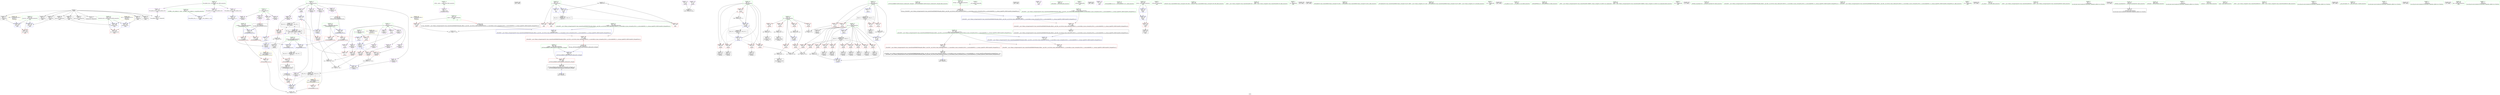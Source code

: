digraph "SVFG" {
	label="SVFG";

	Node0x55ef415bfb30 [shape=record,color=grey,label="{NodeID: 0\nNullPtr}"];
	Node0x55ef415bfb30 -> Node0x55ef415dfce0[style=solid];
	Node0x55ef415bfb30 -> Node0x55ef415dfde0[style=solid];
	Node0x55ef415bfb30 -> Node0x55ef415dfeb0[style=solid];
	Node0x55ef415bfb30 -> Node0x55ef415dff80[style=solid];
	Node0x55ef415bfb30 -> Node0x55ef415e0050[style=solid];
	Node0x55ef415bfb30 -> Node0x55ef415e0120[style=solid];
	Node0x55ef415bfb30 -> Node0x55ef415e01f0[style=solid];
	Node0x55ef415bfb30 -> Node0x55ef415e02c0[style=solid];
	Node0x55ef415bfb30 -> Node0x55ef415e0390[style=solid];
	Node0x55ef415bfb30 -> Node0x55ef415e6a10[style=solid];
	Node0x55ef415e70c0 [shape=record,color=blue,label="{NodeID: 180\n114\<--113\n\<--\n_Z4evalv\n}"];
	Node0x55ef415e70c0 -> Node0x55ef415fa0f0[style=dashed];
	Node0x55ef415deb60 [shape=record,color=purple,label="{NodeID: 97\n150\<--8\narrayidx30\<--d\n_Z4evalv\n}"];
	Node0x55ef415deb60 -> Node0x55ef415e5560[style=solid];
	Node0x55ef415dc350 [shape=record,color=green,label="{NodeID: 14\n4\<--6\n_ZStL8__ioinit\<--_ZStL8__ioinit_field_insensitive\nGlob }"];
	Node0x55ef415dc350 -> Node0x55ef415e1670[style=solid];
	Node0x55ef416104b0 [shape=record,color=black,label="{NodeID: 360\n282 = PHI()\n}"];
	Node0x55ef415e37a0 [shape=record,color=grey,label="{NodeID: 277\n292 = Binary(291, 72, )\n}"];
	Node0x55ef415e37a0 -> Node0x55ef415e1cf0[style=solid];
	Node0x55ef415e1cf0 [shape=record,color=blue,label="{NodeID: 194\n256\<--292\ni\<--inc\nmain\n}"];
	Node0x55ef415e1cf0 -> Node0x55ef415f8c90[style=dashed];
	Node0x55ef415de6a0 [shape=record,color=purple,label="{NodeID: 111\n194\<--22\n\<--.str.1\n_Z4evalv\n}"];
	Node0x55ef415de6a0 -> Node0x55ef415ec8f0[style=solid];
	Node0x55ef415dd090 [shape=record,color=green,label="{NodeID: 28\n66\<--67\nj\<--j_field_insensitive\n_Z4evalv\n}"];
	Node0x55ef415dd090 -> Node0x55ef415e4e10[style=solid];
	Node0x55ef415dd090 -> Node0x55ef415e4ee0[style=solid];
	Node0x55ef415dd090 -> Node0x55ef415e4fb0[style=solid];
	Node0x55ef415dd090 -> Node0x55ef415e5080[style=solid];
	Node0x55ef415dd090 -> Node0x55ef415e5150[style=solid];
	Node0x55ef415dd090 -> Node0x55ef415e7330[style=solid];
	Node0x55ef415dd090 -> Node0x55ef415e74d0[style=solid];
	Node0x55ef415fa0f0 [shape=record,color=black,label="{NodeID: 291\nMR_16V_3 = PHI(MR_16V_7, MR_16V_2, )\npts\{170000 \}\n|{|<s2>18}}"];
	Node0x55ef415fa0f0 -> Node0x55ef415e57d0[style=dashed];
	Node0x55ef415fa0f0 -> Node0x55ef415e7260[style=dashed];
	Node0x55ef415fa0f0:s2 -> Node0x55ef415f9190[style=dashed,color=blue];
	Node0x55ef415e4380 [shape=record,color=red,label="{NodeID: 125\n78\<--62\n\<--i\n_Z4evalv\n}"];
	Node0x55ef415e4380 -> Node0x55ef415e0560[style=solid];
	Node0x55ef415ddd10 [shape=record,color=green,label="{NodeID: 42\n252\<--253\nehselector.slot\<--ehselector.slot_field_insensitive\nmain\n}"];
	Node0x55ef415ddd10 -> Node0x55ef415e60c0[style=solid];
	Node0x55ef415ddd10 -> Node0x55ef415e1e90[style=solid];
	Node0x55ef415ddd10 -> Node0x55ef415e2030[style=solid];
	Node0x55ef415e4ee0 [shape=record,color=red,label="{NodeID: 139\n133\<--66\n\<--j\n_Z4evalv\n}"];
	Node0x55ef415e4ee0 -> Node0x55ef415e0970[style=solid];
	Node0x55ef415dfa10 [shape=record,color=green,label="{NodeID: 56\n347\<--348\n_ZSt7forwardIRiEOT_RNSt16remove_referenceIS1_E4typeE\<--_ZSt7forwardIRiEOT_RNSt16remove_referenceIS1_E4typeE_field_insensitive\n}"];
	Node0x55ef415e5a40 [shape=record,color=red,label="{NodeID: 153\n228\<--213\n\<--__a.addr\n_ZSt3minIiERKT_S2_S2_\n}"];
	Node0x55ef415e5a40 -> Node0x55ef415e79b0[style=solid];
	Node0x55ef415e0630 [shape=record,color=black,label="{NodeID: 70\n83\<--82\nidxprom2\<--\n_Z4evalv\n}"];
	Node0x55ef415e65a0 [shape=record,color=red,label="{NodeID: 167\n344\<--337\n\<--__ret_is\n_ZStrsINSt7__cxx1119basic_istringstreamIcSt11char_traitsIcESaIcEEERiENSt9enable_ifIXsr6__and_ISt6__not_ISt19is_lvalue_referenceIT_EESt33__is_convertible_to_basic_istreamISA_ESt16__is_extractableINSE_14__istream_typeEOT0_vEEE5valueESG_E4typeEOSA_SI_\n}"];
	Node0x55ef415e1190 [shape=record,color=black,label="{NodeID: 84\n192\<--191\n\<--cmp51\n_Z4evalv\n}"];
	Node0x55ef415d6840 [shape=record,color=green,label="{NodeID: 1\n7\<--1\n__dso_handle\<--dummyObj\nGlob }"];
	Node0x55ef415e7190 [shape=record,color=blue,label="{NodeID: 181\n64\<--110\ni12\<--\n_Z4evalv\n}"];
	Node0x55ef415e7190 -> Node0x55ef415f96f0[style=dashed];
	Node0x55ef415dec30 [shape=record,color=purple,label="{NodeID: 98\n154\<--8\narrayidx32\<--d\n_Z4evalv\n}"];
	Node0x55ef415dec30 -> Node0x55ef415e5630[style=solid];
	Node0x55ef415dc450 [shape=record,color=green,label="{NodeID: 15\n8\<--11\nd\<--d_field_insensitive\nGlob }"];
	Node0x55ef415dc450 -> Node0x55ef415e1740[style=solid];
	Node0x55ef415dc450 -> Node0x55ef415e1810[style=solid];
	Node0x55ef415dc450 -> Node0x55ef415e18e0[style=solid];
	Node0x55ef415dc450 -> Node0x55ef415e19b0[style=solid];
	Node0x55ef415dc450 -> Node0x55ef415e1a80[style=solid];
	Node0x55ef415dc450 -> Node0x55ef415dea90[style=solid];
	Node0x55ef415dc450 -> Node0x55ef415deb60[style=solid];
	Node0x55ef415dc450 -> Node0x55ef415dec30[style=solid];
	Node0x55ef416105b0 [shape=record,color=black,label="{NodeID: 361\n284 = PHI()\n}"];
	Node0x55ef415e3920 [shape=record,color=grey,label="{NodeID: 278\n76 = cmp(74, 75, )\n}"];
	Node0x55ef415e1dc0 [shape=record,color=blue,label="{NodeID: 195\n250\<--296\nexn.slot\<--\nmain\n}"];
	Node0x55ef415e1dc0 -> Node0x55ef415e5ff0[style=dashed];
	Node0x55ef415de770 [shape=record,color=purple,label="{NodeID: 112\n281\<--24\n\<--.str.2\nmain\n}"];
	Node0x55ef415dd160 [shape=record,color=green,label="{NodeID: 29\n69\<--70\n_ZNSirsERi\<--_ZNSirsERi_field_insensitive\n}"];
	Node0x55ef415e4450 [shape=record,color=red,label="{NodeID: 126\n82\<--62\n\<--i\n_Z4evalv\n}"];
	Node0x55ef415e4450 -> Node0x55ef415e0630[style=solid];
	Node0x55ef415ddde0 [shape=record,color=green,label="{NodeID: 43\n254\<--255\nref.tmp\<--ref.tmp_field_insensitive\nmain\n|{<s0>13}}"];
	Node0x55ef415ddde0:s0 -> Node0x55ef41610e40[style=solid,color=red];
	Node0x55ef415e4fb0 [shape=record,color=red,label="{NodeID: 140\n137\<--66\n\<--j\n_Z4evalv\n}"];
	Node0x55ef415e4fb0 -> Node0x55ef415e0a40[style=solid];
	Node0x55ef415dfb10 [shape=record,color=green,label="{NodeID: 57\n365\<--366\n__t.addr\<--__t.addr_field_insensitive\n_ZSt7forwardIRiEOT_RNSt16remove_referenceIS1_E4typeE\n}"];
	Node0x55ef415dfb10 -> Node0x55ef415e6740[style=solid];
	Node0x55ef415dfb10 -> Node0x55ef415e2440[style=solid];
	Node0x55ef415e5b10 [shape=record,color=red,label="{NodeID: 154\n219\<--215\n\<--__b.addr\n_ZSt3minIiERKT_S2_S2_\n}"];
	Node0x55ef415e5b10 -> Node0x55ef415e5cb0[style=solid];
	Node0x55ef415e0700 [shape=record,color=black,label="{NodeID: 71\n100\<--99\nidxprom6\<--add\n_Z4evalv\n}"];
	Node0x55ef415e6670 [shape=record,color=red,label="{NodeID: 168\n350\<--337\n\<--__ret_is\n_ZStrsINSt7__cxx1119basic_istringstreamIcSt11char_traitsIcESaIcEEERiENSt9enable_ifIXsr6__and_ISt6__not_ISt19is_lvalue_referenceIT_EESt33__is_convertible_to_basic_istreamISA_ESt16__is_extractableINSE_14__istream_typeEOT0_vEEE5valueESG_E4typeEOSA_SI_\n}"];
	Node0x55ef415e6670 -> Node0x55ef415e14d0[style=solid];
	Node0x55ef415e1260 [shape=record,color=black,label="{NodeID: 85\n208\<--231\n_ZSt3minIiERKT_S2_S2__ret\<--\n_ZSt3minIiERKT_S2_S2_\n|{<s0>7}}"];
	Node0x55ef415e1260:s0 -> Node0x55ef4160ff50[style=solid,color=blue];
	Node0x55ef415cef30 [shape=record,color=green,label="{NodeID: 2\n18\<--1\n_ZSt3cin\<--dummyObj\nGlob }"];
	Node0x55ef415e7260 [shape=record,color=blue,label="{NodeID: 182\n124\<--126\narrayidx17\<--\n_Z4evalv\n}"];
	Node0x55ef415e7260 -> Node0x55ef415e52f0[style=dashed];
	Node0x55ef415e7260 -> Node0x55ef415e7400[style=dashed];
	Node0x55ef415e7260 -> Node0x55ef415fb550[style=dashed];
	Node0x55ef415ded00 [shape=record,color=purple,label="{NodeID: 99\n84\<--12\narrayidx3\<--l\n_Z4evalv\n}"];
	Node0x55ef415dc550 [shape=record,color=green,label="{NodeID: 16\n12\<--14\nl\<--l_field_insensitive\nGlob }"];
	Node0x55ef415dc550 -> Node0x55ef415ded00[style=solid];
	Node0x55ef415dc550 -> Node0x55ef415dedd0[style=solid];
	Node0x55ef415dc550 -> Node0x55ef415deea0[style=solid];
	Node0x55ef415dc550 -> Node0x55ef415def70[style=solid];
	Node0x55ef416106b0 [shape=record,color=black,label="{NodeID: 362\n288 = PHI()\n}"];
	Node0x55ef415e3aa0 [shape=record,color=grey,label="{NodeID: 279\n146 = cmp(141, 145, )\n}"];
	Node0x55ef415e1e90 [shape=record,color=blue,label="{NodeID: 196\n252\<--298\nehselector.slot\<--\nmain\n}"];
	Node0x55ef415e1e90 -> Node0x55ef415e60c0[style=dashed];
	Node0x55ef415de840 [shape=record,color=purple,label="{NodeID: 113\n287\<--26\n\<--.str.3\nmain\n}"];
	Node0x55ef415dd260 [shape=record,color=green,label="{NodeID: 30\n174\<--175\n_ZSt3minIiERKT_S2_S2_\<--_ZSt3minIiERKT_S2_S2__field_insensitive\n}"];
	Node0x55ef415e4520 [shape=record,color=red,label="{NodeID: 127\n87\<--62\n\<--i\n_Z4evalv\n}"];
	Node0x55ef415e4520 -> Node0x55ef415ece90[style=solid];
	Node0x55ef415ddeb0 [shape=record,color=green,label="{NodeID: 44\n256\<--257\ni\<--i_field_insensitive\nmain\n}"];
	Node0x55ef415ddeb0 -> Node0x55ef415e6190[style=solid];
	Node0x55ef415ddeb0 -> Node0x55ef415e6260[style=solid];
	Node0x55ef415ddeb0 -> Node0x55ef415e6330[style=solid];
	Node0x55ef415ddeb0 -> Node0x55ef415e1c20[style=solid];
	Node0x55ef415ddeb0 -> Node0x55ef415e1cf0[style=solid];
	Node0x55ef415e5080 [shape=record,color=red,label="{NodeID: 141\n152\<--66\n\<--j\n_Z4evalv\n}"];
	Node0x55ef415e5080 -> Node0x55ef415e0cb0[style=solid];
	Node0x55ef415dfbe0 [shape=record,color=green,label="{NodeID: 58\n30\<--370\n_GLOBAL__sub_I_pieguy_0_1.cpp\<--_GLOBAL__sub_I_pieguy_0_1.cpp_field_insensitive\n}"];
	Node0x55ef415dfbe0 -> Node0x55ef415e6910[style=solid];
	Node0x55ef415e5be0 [shape=record,color=red,label="{NodeID: 155\n225\<--215\n\<--__b.addr\n_ZSt3minIiERKT_S2_S2_\n}"];
	Node0x55ef415e5be0 -> Node0x55ef415e78e0[style=solid];
	Node0x55ef415e07d0 [shape=record,color=black,label="{NodeID: 72\n105\<--104\nidxprom9\<--add8\n_Z4evalv\n}"];
	Node0x55ef415e6740 [shape=record,color=red,label="{NodeID: 169\n368\<--365\n\<--__t.addr\n_ZSt7forwardIRiEOT_RNSt16remove_referenceIS1_E4typeE\n}"];
	Node0x55ef415e6740 -> Node0x55ef415e15a0[style=solid];
	Node0x55ef415e1330 [shape=record,color=black,label="{NodeID: 86\n243\<--312\nmain_ret\<--\nmain\n}"];
	Node0x55ef415cefc0 [shape=record,color=green,label="{NodeID: 3\n19\<--1\n_ZSt4cout\<--dummyObj\nGlob }"];
	Node0x55ef415e7330 [shape=record,color=blue,label="{NodeID: 183\n66\<--94\nj\<--\n_Z4evalv\n}"];
	Node0x55ef415e7330 -> Node0x55ef415e4e10[style=dashed];
	Node0x55ef415e7330 -> Node0x55ef415e4ee0[style=dashed];
	Node0x55ef415e7330 -> Node0x55ef415e4fb0[style=dashed];
	Node0x55ef415e7330 -> Node0x55ef415e5080[style=dashed];
	Node0x55ef415e7330 -> Node0x55ef415e5150[style=dashed];
	Node0x55ef415e7330 -> Node0x55ef415e74d0[style=dashed];
	Node0x55ef415e7330 -> Node0x55ef415f9bf0[style=dashed];
	Node0x55ef415dedd0 [shape=record,color=purple,label="{NodeID: 100\n92\<--12\n\<--l\n_Z4evalv\n}"];
	Node0x55ef415dedd0 -> Node0x55ef415e6cb0[style=solid];
	Node0x55ef415dc650 [shape=record,color=green,label="{NodeID: 17\n15\<--17\ndp\<--dp_field_insensitive\nGlob }"];
	Node0x55ef415dc650 -> Node0x55ef415df040[style=solid];
	Node0x55ef415dc650 -> Node0x55ef415df110[style=solid];
	Node0x55ef415dc650 -> Node0x55ef415df1e0[style=solid];
	Node0x55ef415dc650 -> Node0x55ef415de290[style=solid];
	Node0x55ef415dc650 -> Node0x55ef415de360[style=solid];
	Node0x55ef415dc650 -> Node0x55ef415de430[style=solid];
	Node0x55ef415dc650 -> Node0x55ef415de500[style=solid];
	Node0x55ef41610780 [shape=record,color=black,label="{NodeID: 363\n346 = PHI(363, )\n}"];
	Node0x55ef415ef0a0 [shape=record,color=grey,label="{NodeID: 280\n191 = cmp(190, 94, )\n}"];
	Node0x55ef415ef0a0 -> Node0x55ef415e1190[style=solid];
	Node0x55ef415e1f60 [shape=record,color=blue,label="{NodeID: 197\n250\<--302\nexn.slot\<--\nmain\n}"];
	Node0x55ef415e1f60 -> Node0x55ef415e5ff0[style=dashed];
	Node0x55ef415de910 [shape=record,color=purple,label="{NodeID: 114\n374\<--28\nllvm.global_ctors_0\<--llvm.global_ctors\nGlob }"];
	Node0x55ef415de910 -> Node0x55ef415e6810[style=solid];
	Node0x55ef415dd360 [shape=record,color=green,label="{NodeID: 31\n197\<--198\n_ZStlsISt11char_traitsIcEERSt13basic_ostreamIcT_ES5_PKc\<--_ZStlsISt11char_traitsIcEERSt13basic_ostreamIcT_ES5_PKc_field_insensitive\n}"];
	Node0x55ef415fb050 [shape=record,color=black,label="{NodeID: 294\nMR_6V_3 = PHI(MR_6V_4, MR_6V_2, )\npts\{63 \}\n}"];
	Node0x55ef415fb050 -> Node0x55ef415e42b0[style=dashed];
	Node0x55ef415fb050 -> Node0x55ef415e4380[style=dashed];
	Node0x55ef415fb050 -> Node0x55ef415e4450[style=dashed];
	Node0x55ef415fb050 -> Node0x55ef415e4520[style=dashed];
	Node0x55ef415fb050 -> Node0x55ef415e6be0[style=dashed];
	Node0x55ef415e45f0 [shape=record,color=red,label="{NodeID: 128\n118\<--64\n\<--i12\n_Z4evalv\n}"];
	Node0x55ef415e45f0 -> Node0x55ef415ef6a0[style=solid];
	Node0x55ef415ddf80 [shape=record,color=green,label="{NodeID: 45\n260\<--261\n_ZNSt7__cxx1112basic_stringIcSt11char_traitsIcESaIcEEC1Ev\<--_ZNSt7__cxx1112basic_stringIcSt11char_traitsIcESaIcEEC1Ev_field_insensitive\n}"];
	Node0x55ef415e5150 [shape=record,color=red,label="{NodeID: 142\n163\<--66\n\<--j\n_Z4evalv\n}"];
	Node0x55ef415e5150 -> Node0x55ef415e2d20[style=solid];
	Node0x55ef415dfce0 [shape=record,color=black,label="{NodeID: 59\n2\<--3\ndummyVal\<--dummyVal\n}"];
	Node0x55ef415e5cb0 [shape=record,color=red,label="{NodeID: 156\n220\<--219\n\<--\n_ZSt3minIiERKT_S2_S2_\n}"];
	Node0x55ef415e5cb0 -> Node0x55ef415ef520[style=solid];
	Node0x55ef415e08a0 [shape=record,color=black,label="{NodeID: 73\n123\<--122\nidxprom16\<--\n_Z4evalv\n}"];
	Node0x55ef415e6810 [shape=record,color=blue,label="{NodeID: 170\n374\<--29\nllvm.global_ctors_0\<--\nGlob }"];
	Node0x55ef415e1400 [shape=record,color=black,label="{NodeID: 87\n342\<--341\n\<--\n_ZStrsINSt7__cxx1119basic_istringstreamIcSt11char_traitsIcESaIcEEERiENSt9enable_ifIXsr6__and_ISt6__not_ISt19is_lvalue_referenceIT_EESt33__is_convertible_to_basic_istreamISA_ESt16__is_extractableINSE_14__istream_typeEOT0_vEEE5valueESG_E4typeEOSA_SI_\n}"];
	Node0x55ef415e1400 -> Node0x55ef415e2370[style=solid];
	Node0x55ef415cf050 [shape=record,color=green,label="{NodeID: 4\n20\<--1\n.str\<--dummyObj\nGlob }"];
	Node0x55ef4160d610 [shape=record,color=black,label="{NodeID: 350\n68 = PHI()\n}"];
	Node0x55ef415ec8f0 [shape=record,color=black,label="{NodeID: 267\n195 = PHI(193, 194, )\n}"];
	Node0x55ef415e7400 [shape=record,color=blue,label="{NodeID: 184\n159\<--156\narrayidx34\<--sub\n_Z4evalv\n}"];
	Node0x55ef415e7400 -> Node0x55ef415fb550[style=dashed];
	Node0x55ef415deea0 [shape=record,color=purple,label="{NodeID: 101\n106\<--12\narrayidx10\<--l\n_Z4evalv\n}"];
	Node0x55ef415deea0 -> Node0x55ef415e6f20[style=solid];
	Node0x55ef415dc750 [shape=record,color=green,label="{NodeID: 18\n28\<--32\nllvm.global_ctors\<--llvm.global_ctors_field_insensitive\nGlob }"];
	Node0x55ef415dc750 -> Node0x55ef415de910[style=solid];
	Node0x55ef415dc750 -> Node0x55ef415e3b70[style=solid];
	Node0x55ef415dc750 -> Node0x55ef415e3c00[style=solid];
	Node0x55ef41610980 [shape=record,color=black,label="{NodeID: 364\n349 = PHI()\n}"];
	Node0x55ef415ef220 [shape=record,color=grey,label="{NodeID: 281\n279 = cmp(277, 278, )\n}"];
	Node0x55ef415e2030 [shape=record,color=blue,label="{NodeID: 198\n252\<--304\nehselector.slot\<--\nmain\n}"];
	Node0x55ef415e2030 -> Node0x55ef415e60c0[style=dashed];
	Node0x55ef415e3b70 [shape=record,color=purple,label="{NodeID: 115\n375\<--28\nllvm.global_ctors_1\<--llvm.global_ctors\nGlob }"];
	Node0x55ef415e3b70 -> Node0x55ef415e6910[style=solid];
	Node0x55ef415dd460 [shape=record,color=green,label="{NodeID: 32\n200\<--201\n_ZSt4endlIcSt11char_traitsIcEERSt13basic_ostreamIT_T0_ES6_\<--_ZSt4endlIcSt11char_traitsIcEERSt13basic_ostreamIT_T0_ES6__field_insensitive\n}"];
	Node0x55ef415fb550 [shape=record,color=black,label="{NodeID: 295\nMR_16V_6 = PHI(MR_16V_5, MR_16V_4, )\npts\{170000 \}\n|{|<s2>7}}"];
	Node0x55ef415fb550 -> Node0x55ef415e5700[style=dashed];
	Node0x55ef415fb550 -> Node0x55ef415e75a0[style=dashed];
	Node0x55ef415fb550:s2 -> Node0x55ef415fea00[style=dashed,color=red];
	Node0x55ef415e46c0 [shape=record,color=red,label="{NodeID: 129\n122\<--64\n\<--i12\n_Z4evalv\n}"];
	Node0x55ef415e46c0 -> Node0x55ef415e08a0[style=solid];
	Node0x55ef415de080 [shape=record,color=green,label="{NodeID: 46\n263\<--264\n_ZSt7getlineIcSt11char_traitsIcESaIcEERSt13basic_istreamIT_T0_ES7_RNSt7__cxx1112basic_stringIS4_S5_T1_EE\<--_ZSt7getlineIcSt11char_traitsIcESaIcEERSt13basic_istreamIT_T0_ES7_RNSt7__cxx1112basic_stringIS4_S5_T1_EE_field_insensitive\n}"];
	Node0x55ef415e5220 [shape=record,color=red,label="{NodeID: 143\n113\<--112\n\<--\n_Z4evalv\n}"];
	Node0x55ef415e5220 -> Node0x55ef415e70c0[style=solid];
	Node0x55ef415dfde0 [shape=record,color=black,label="{NodeID: 60\n295\<--3\n\<--dummyVal\nmain\n}"];
	Node0x55ef415e5d80 [shape=record,color=red,label="{NodeID: 157\n222\<--221\n\<--\n_ZSt3minIiERKT_S2_S2_\n}"];
	Node0x55ef415e5d80 -> Node0x55ef415ef520[style=solid];
	Node0x55ef415e0970 [shape=record,color=black,label="{NodeID: 74\n134\<--133\nidxprom21\<--\n_Z4evalv\n}"];
	Node0x55ef415e6910 [shape=record,color=blue,label="{NodeID: 171\n375\<--30\nllvm.global_ctors_1\<--_GLOBAL__sub_I_pieguy_0_1.cpp\nGlob }"];
	Node0x55ef415e14d0 [shape=record,color=black,label="{NodeID: 88\n330\<--350\n_ZStrsINSt7__cxx1119basic_istringstreamIcSt11char_traitsIcESaIcEEERiENSt9enable_ifIXsr6__and_ISt6__not_ISt19is_lvalue_referenceIT_EESt33__is_convertible_to_basic_istreamISA_ESt16__is_extractableINSE_14__istream_typeEOT0_vEEE5valueESG_E4typeEOSA_SI__ret\<--\n_ZStrsINSt7__cxx1119basic_istringstreamIcSt11char_traitsIcESaIcEEERiENSt9enable_ifIXsr6__and_ISt6__not_ISt19is_lvalue_referenceIT_EESt33__is_convertible_to_basic_istreamISA_ESt16__is_extractableINSE_14__istream_typeEOT0_vEEE5valueESG_E4typeEOSA_SI_\n|{<s0>13}}"];
	Node0x55ef415e14d0:s0 -> Node0x55ef416103b0[style=solid,color=blue];
	Node0x55ef415cf0e0 [shape=record,color=green,label="{NodeID: 5\n22\<--1\n.str.1\<--dummyObj\nGlob }"];
	Node0x55ef4160fb50 [shape=record,color=black,label="{NodeID: 351\n262 = PHI()\n}"];
	Node0x55ef415ece90 [shape=record,color=grey,label="{NodeID: 268\n88 = Binary(87, 72, )\n}"];
	Node0x55ef415ece90 -> Node0x55ef415e6be0[style=solid];
	Node0x55ef415e74d0 [shape=record,color=blue,label="{NodeID: 185\n66\<--164\nj\<--inc36\n_Z4evalv\n}"];
	Node0x55ef415e74d0 -> Node0x55ef415e4e10[style=dashed];
	Node0x55ef415e74d0 -> Node0x55ef415e4ee0[style=dashed];
	Node0x55ef415e74d0 -> Node0x55ef415e4fb0[style=dashed];
	Node0x55ef415e74d0 -> Node0x55ef415e5080[style=dashed];
	Node0x55ef415e74d0 -> Node0x55ef415e5150[style=dashed];
	Node0x55ef415e74d0 -> Node0x55ef415e74d0[style=dashed];
	Node0x55ef415e74d0 -> Node0x55ef415f9bf0[style=dashed];
	Node0x55ef415def70 [shape=record,color=purple,label="{NodeID: 102\n172\<--12\narrayidx41\<--l\n_Z4evalv\n|{<s0>7}}"];
	Node0x55ef415def70:s0 -> Node0x55ef41610d00[style=solid,color=red];
	Node0x55ef415dc850 [shape=record,color=green,label="{NodeID: 19\n33\<--34\n__cxx_global_var_init\<--__cxx_global_var_init_field_insensitive\n}"];
	Node0x55ef41610a50 [shape=record,color=black,label="{NodeID: 365\n364 = PHI(345, )\n0th arg _ZSt7forwardIRiEOT_RNSt16remove_referenceIS1_E4typeE }"];
	Node0x55ef41610a50 -> Node0x55ef415e2440[style=solid];
	Node0x55ef415ef3a0 [shape=record,color=grey,label="{NodeID: 282\n131 = cmp(129, 130, )\n}"];
	Node0x55ef415e2100 [shape=record,color=blue,label="{NodeID: 199\n244\<--94\nretval\<--\nmain\n}"];
	Node0x55ef415e2100 -> Node0x55ef415e5e50[style=dashed];
	Node0x55ef415e3c00 [shape=record,color=purple,label="{NodeID: 116\n376\<--28\nllvm.global_ctors_2\<--llvm.global_ctors\nGlob }"];
	Node0x55ef415e3c00 -> Node0x55ef415e6a10[style=solid];
	Node0x55ef415dd560 [shape=record,color=green,label="{NodeID: 33\n202\<--203\n_ZNSolsEPFRSoS_E\<--_ZNSolsEPFRSoS_E_field_insensitive\n}"];
	Node0x55ef415e4790 [shape=record,color=red,label="{NodeID: 130\n130\<--64\n\<--i12\n_Z4evalv\n}"];
	Node0x55ef415e4790 -> Node0x55ef415ef3a0[style=solid];
	Node0x55ef415de180 [shape=record,color=green,label="{NodeID: 47\n267\<--268\n_ZNSt7__cxx1119basic_istringstreamIcSt11char_traitsIcESaIcEEC1ERKNS_12basic_stringIcS2_S3_EESt13_Ios_Openmode\<--_ZNSt7__cxx1119basic_istringstreamIcSt11char_traitsIcESaIcEEC1ERKNS_12basic_stringIcS2_S3_EESt13_Ios_Openmode_field_insensitive\n}"];
	Node0x55ef415fe920 [shape=record,color=yellow,style=double,label="{NodeID: 310\n14V_1 = ENCHI(MR_14V_0)\npts\{140000 \}\nFun[_ZSt3minIiERKT_S2_S2_]}"];
	Node0x55ef415fe920 -> Node0x55ef415e5cb0[style=dashed];
	Node0x55ef415e52f0 [shape=record,color=red,label="{NodeID: 144\n136\<--135\n\<--arrayidx22\n_Z4evalv\n}"];
	Node0x55ef415e52f0 -> Node0x55ef415e34a0[style=solid];
	Node0x55ef415dfeb0 [shape=record,color=black,label="{NodeID: 61\n296\<--3\n\<--dummyVal\nmain\n}"];
	Node0x55ef415dfeb0 -> Node0x55ef415e1dc0[style=solid];
	Node0x55ef415e5e50 [shape=record,color=red,label="{NodeID: 158\n312\<--244\n\<--retval\nmain\n}"];
	Node0x55ef415e5e50 -> Node0x55ef415e1330[style=solid];
	Node0x55ef415e0a40 [shape=record,color=black,label="{NodeID: 75\n138\<--137\nidxprom23\<--\n_Z4evalv\n}"];
	Node0x55ef415e6a10 [shape=record,color=blue, style = dotted,label="{NodeID: 172\n376\<--3\nllvm.global_ctors_2\<--dummyVal\nGlob }"];
	Node0x55ef415e15a0 [shape=record,color=black,label="{NodeID: 89\n363\<--368\n_ZSt7forwardIRiEOT_RNSt16remove_referenceIS1_E4typeE_ret\<--\n_ZSt7forwardIRiEOT_RNSt16remove_referenceIS1_E4typeE\n|{<s0>22}}"];
	Node0x55ef415e15a0:s0 -> Node0x55ef41610780[style=solid,color=blue];
	Node0x55ef415dbce0 [shape=record,color=green,label="{NodeID: 6\n24\<--1\n.str.2\<--dummyObj\nGlob }"];
	Node0x55ef4160fc50 [shape=record,color=black,label="{NodeID: 352\n81 = PHI()\n}"];
	Node0x55ef415e2ba0 [shape=record,color=grey,label="{NodeID: 269\n109 = Binary(108, 110, )\n}"];
	Node0x55ef415e2ba0 -> Node0x55ef415e6ff0[style=solid];
	Node0x55ef415e75a0 [shape=record,color=blue,label="{NodeID: 186\n179\<--176\narrayidx44\<--\n_Z4evalv\n}"];
	Node0x55ef415e75a0 -> Node0x55ef415fa0f0[style=dashed];
	Node0x55ef415df040 [shape=record,color=purple,label="{NodeID: 103\n114\<--15\n\<--dp\n_Z4evalv\n}"];
	Node0x55ef415df040 -> Node0x55ef415e70c0[style=solid];
	Node0x55ef415dc950 [shape=record,color=green,label="{NodeID: 20\n37\<--38\n_ZNSt8ios_base4InitC1Ev\<--_ZNSt8ios_base4InitC1Ev_field_insensitive\n}"];
	Node0x55ef41610bc0 [shape=record,color=black,label="{NodeID: 366\n209 = PHI(169, )\n0th arg _ZSt3minIiERKT_S2_S2_ }"];
	Node0x55ef41610bc0 -> Node0x55ef415e7740[style=solid];
	Node0x55ef415ef520 [shape=record,color=grey,label="{NodeID: 283\n223 = cmp(220, 222, )\n}"];
	Node0x55ef415e21d0 [shape=record,color=blue,label="{NodeID: 200\n333\<--331\n__is.addr\<--__is\n_ZStrsINSt7__cxx1119basic_istringstreamIcSt11char_traitsIcESaIcEEERiENSt9enable_ifIXsr6__and_ISt6__not_ISt19is_lvalue_referenceIT_EESt33__is_convertible_to_basic_istreamISA_ESt16__is_extractableINSE_14__istream_typeEOT0_vEEE5valueESG_E4typeEOSA_SI_\n}"];
	Node0x55ef415e21d0 -> Node0x55ef415e6400[style=dashed];
	Node0x55ef415e3d00 [shape=record,color=red,label="{NodeID: 117\n75\<--58\n\<--N\n_Z4evalv\n}"];
	Node0x55ef415e3d00 -> Node0x55ef415e3920[style=solid];
	Node0x55ef415dd660 [shape=record,color=green,label="{NodeID: 34\n211\<--212\nretval\<--retval_field_insensitive\n_ZSt3minIiERKT_S2_S2_\n}"];
	Node0x55ef415dd660 -> Node0x55ef415e58a0[style=solid];
	Node0x55ef415dd660 -> Node0x55ef415e78e0[style=solid];
	Node0x55ef415dd660 -> Node0x55ef415e79b0[style=solid];
	Node0x55ef415e4860 [shape=record,color=red,label="{NodeID: 131\n142\<--64\n\<--i12\n_Z4evalv\n}"];
	Node0x55ef415e4860 -> Node0x55ef415e0b10[style=solid];
	Node0x55ef415df2a0 [shape=record,color=green,label="{NodeID: 48\n270\<--271\n_ZStrsINSt7__cxx1119basic_istringstreamIcSt11char_traitsIcESaIcEEERiENSt9enable_ifIXsr6__and_ISt6__not_ISt19is_lvalue_referenceIT_EESt33__is_convertible_to_basic_istreamISA_ESt16__is_extractableINSE_14__istream_typeEOT0_vEEE5valueESG_E4typeEOSA_SI_\<--_ZStrsINSt7__cxx1119basic_istringstreamIcSt11char_traitsIcESaIcEEERiENSt9enable_ifIXsr6__and_ISt6__not_ISt19is_lvalue_referenceIT_EESt33__is_convertible_to_basic_istreamISA_ESt16__is_extractableINSE_14__istream_typeEOT0_vEEE5valueESG_E4typeEOSA_SI__field_insensitive\n}"];
	Node0x55ef415fea00 [shape=record,color=yellow,style=double,label="{NodeID: 311\n16V_1 = ENCHI(MR_16V_0)\npts\{170000 \}\nFun[_ZSt3minIiERKT_S2_S2_]}"];
	Node0x55ef415fea00 -> Node0x55ef415e5d80[style=dashed];
	Node0x55ef415e53c0 [shape=record,color=red,label="{NodeID: 145\n140\<--139\n\<--arrayidx24\n_Z4evalv\n}"];
	Node0x55ef415e53c0 -> Node0x55ef415e34a0[style=solid];
	Node0x55ef415dff80 [shape=record,color=black,label="{NodeID: 62\n298\<--3\n\<--dummyVal\nmain\n}"];
	Node0x55ef415dff80 -> Node0x55ef415e1e90[style=solid];
	Node0x55ef415e5f20 [shape=record,color=red,label="{NodeID: 159\n278\<--246\n\<--cases\nmain\n}"];
	Node0x55ef415e5f20 -> Node0x55ef415ef220[style=solid];
	Node0x55ef415e0b10 [shape=record,color=black,label="{NodeID: 76\n143\<--142\nidxprom26\<--\n_Z4evalv\n}"];
	Node0x55ef415e6b10 [shape=record,color=blue,label="{NodeID: 173\n62\<--72\ni\<--\n_Z4evalv\n}"];
	Node0x55ef415e6b10 -> Node0x55ef415fb050[style=dashed];
	Node0x55ef415e1670 [shape=record,color=purple,label="{NodeID: 90\n39\<--4\n\<--_ZStL8__ioinit\n__cxx_global_var_init\n}"];
	Node0x55ef415dbd70 [shape=record,color=green,label="{NodeID: 7\n26\<--1\n.str.3\<--dummyObj\nGlob }"];
	Node0x55ef4160fdb0 [shape=record,color=black,label="{NodeID: 353\n85 = PHI()\n}"];
	Node0x55ef415e2d20 [shape=record,color=grey,label="{NodeID: 270\n164 = Binary(163, 72, )\n}"];
	Node0x55ef415e2d20 -> Node0x55ef415e74d0[style=solid];
	Node0x55ef415e7670 [shape=record,color=blue,label="{NodeID: 187\n64\<--183\ni12\<--inc46\n_Z4evalv\n}"];
	Node0x55ef415e7670 -> Node0x55ef415f96f0[style=dashed];
	Node0x55ef415df110 [shape=record,color=purple,label="{NodeID: 104\n124\<--15\narrayidx17\<--dp\n_Z4evalv\n}"];
	Node0x55ef415df110 -> Node0x55ef415e7260[style=solid];
	Node0x55ef415dca50 [shape=record,color=green,label="{NodeID: 21\n43\<--44\n__cxa_atexit\<--__cxa_atexit_field_insensitive\n}"];
	Node0x55ef41610d00 [shape=record,color=black,label="{NodeID: 367\n210 = PHI(172, )\n1st arg _ZSt3minIiERKT_S2_S2_ }"];
	Node0x55ef41610d00 -> Node0x55ef415e7810[style=solid];
	Node0x55ef415ef6a0 [shape=record,color=grey,label="{NodeID: 284\n120 = cmp(118, 119, )\n}"];
	Node0x55ef415e22a0 [shape=record,color=blue,label="{NodeID: 201\n335\<--332\n__x.addr\<--__x\n_ZStrsINSt7__cxx1119basic_istringstreamIcSt11char_traitsIcESaIcEEERiENSt9enable_ifIXsr6__and_ISt6__not_ISt19is_lvalue_referenceIT_EESt33__is_convertible_to_basic_istreamISA_ESt16__is_extractableINSE_14__istream_typeEOT0_vEEE5valueESG_E4typeEOSA_SI_\n}"];
	Node0x55ef415e22a0 -> Node0x55ef415e64d0[style=dashed];
	Node0x55ef415e3dd0 [shape=record,color=red,label="{NodeID: 118\n98\<--58\n\<--N\n_Z4evalv\n}"];
	Node0x55ef415e3dd0 -> Node0x55ef415e3320[style=solid];
	Node0x55ef415dd730 [shape=record,color=green,label="{NodeID: 35\n213\<--214\n__a.addr\<--__a.addr_field_insensitive\n_ZSt3minIiERKT_S2_S2_\n}"];
	Node0x55ef415dd730 -> Node0x55ef415e5970[style=solid];
	Node0x55ef415dd730 -> Node0x55ef415e5a40[style=solid];
	Node0x55ef415dd730 -> Node0x55ef415e7740[style=solid];
	Node0x55ef415e4930 [shape=record,color=red,label="{NodeID: 132\n148\<--64\n\<--i12\n_Z4evalv\n}"];
	Node0x55ef415e4930 -> Node0x55ef415e0be0[style=solid];
	Node0x55ef415df3a0 [shape=record,color=green,label="{NodeID: 49\n273\<--274\n_ZNSt7__cxx1119basic_istringstreamIcSt11char_traitsIcESaIcEED1Ev\<--_ZNSt7__cxx1119basic_istringstreamIcSt11char_traitsIcESaIcEED1Ev_field_insensitive\n}"];
	Node0x55ef415e5490 [shape=record,color=red,label="{NodeID: 146\n145\<--144\n\<--arrayidx27\n_Z4evalv\n}"];
	Node0x55ef415e5490 -> Node0x55ef415e3aa0[style=solid];
	Node0x55ef415e0050 [shape=record,color=black,label="{NodeID: 63\n301\<--3\n\<--dummyVal\nmain\n}"];
	Node0x55ef415e5ff0 [shape=record,color=red,label="{NodeID: 160\n316\<--250\nexn\<--exn.slot\nmain\n}"];
	Node0x55ef415e0be0 [shape=record,color=black,label="{NodeID: 77\n149\<--148\nidxprom29\<--\n_Z4evalv\n}"];
	Node0x55ef415e6be0 [shape=record,color=blue,label="{NodeID: 174\n62\<--88\ni\<--inc\n_Z4evalv\n}"];
	Node0x55ef415e6be0 -> Node0x55ef415fb050[style=dashed];
	Node0x55ef415e1740 [shape=record,color=purple,label="{NodeID: 91\n80\<--8\narrayidx\<--d\n_Z4evalv\n}"];
	Node0x55ef415dbe00 [shape=record,color=green,label="{NodeID: 8\n29\<--1\n\<--dummyObj\nCan only get source location for instruction, argument, global var or function.}"];
	Node0x55ef4160fe80 [shape=record,color=black,label="{NodeID: 354\n40 = PHI()\n}"];
	Node0x55ef415e2ea0 [shape=record,color=grey,label="{NodeID: 271\n183 = Binary(182, 72, )\n}"];
	Node0x55ef415e2ea0 -> Node0x55ef415e7670[style=solid];
	Node0x55ef415e7740 [shape=record,color=blue,label="{NodeID: 188\n213\<--209\n__a.addr\<--__a\n_ZSt3minIiERKT_S2_S2_\n}"];
	Node0x55ef415e7740 -> Node0x55ef415e5970[style=dashed];
	Node0x55ef415e7740 -> Node0x55ef415e5a40[style=dashed];
	Node0x55ef415df1e0 [shape=record,color=purple,label="{NodeID: 105\n135\<--15\narrayidx22\<--dp\n_Z4evalv\n}"];
	Node0x55ef415df1e0 -> Node0x55ef415e52f0[style=solid];
	Node0x55ef415dcb50 [shape=record,color=green,label="{NodeID: 22\n42\<--48\n_ZNSt8ios_base4InitD1Ev\<--_ZNSt8ios_base4InitD1Ev_field_insensitive\n}"];
	Node0x55ef415dcb50 -> Node0x55ef415e0460[style=solid];
	Node0x55ef41610e40 [shape=record,color=black,label="{NodeID: 368\n331 = PHI(254, )\n0th arg _ZStrsINSt7__cxx1119basic_istringstreamIcSt11char_traitsIcESaIcEEERiENSt9enable_ifIXsr6__and_ISt6__not_ISt19is_lvalue_referenceIT_EESt33__is_convertible_to_basic_istreamISA_ESt16__is_extractableINSE_14__istream_typeEOT0_vEEE5valueESG_E4typeEOSA_SI_ }"];
	Node0x55ef41610e40 -> Node0x55ef415e21d0[style=solid];
	Node0x55ef415f8290 [shape=record,color=black,label="{NodeID: 285\nMR_18V_3 = PHI(MR_18V_4, MR_18V_2, )\npts\{212 \}\n}"];
	Node0x55ef415f8290 -> Node0x55ef415e58a0[style=dashed];
	Node0x55ef415e2370 [shape=record,color=blue,label="{NodeID: 202\n337\<--342\n__ret_is\<--\n_ZStrsINSt7__cxx1119basic_istringstreamIcSt11char_traitsIcESaIcEEERiENSt9enable_ifIXsr6__and_ISt6__not_ISt19is_lvalue_referenceIT_EESt33__is_convertible_to_basic_istreamISA_ESt16__is_extractableINSE_14__istream_typeEOT0_vEEE5valueESG_E4typeEOSA_SI_\n}"];
	Node0x55ef415e2370 -> Node0x55ef415e65a0[style=dashed];
	Node0x55ef415e2370 -> Node0x55ef415e6670[style=dashed];
	Node0x55ef415e3ea0 [shape=record,color=red,label="{NodeID: 119\n103\<--58\n\<--N\n_Z4evalv\n}"];
	Node0x55ef415e3ea0 -> Node0x55ef415e3620[style=solid];
	Node0x55ef415dd800 [shape=record,color=green,label="{NodeID: 36\n215\<--216\n__b.addr\<--__b.addr_field_insensitive\n_ZSt3minIiERKT_S2_S2_\n}"];
	Node0x55ef415dd800 -> Node0x55ef415e5b10[style=solid];
	Node0x55ef415dd800 -> Node0x55ef415e5be0[style=solid];
	Node0x55ef415dd800 -> Node0x55ef415e7810[style=solid];
	Node0x55ef415e4a00 [shape=record,color=red,label="{NodeID: 133\n157\<--64\n\<--i12\n_Z4evalv\n}"];
	Node0x55ef415e4a00 -> Node0x55ef415e0d80[style=solid];
	Node0x55ef415df4a0 [shape=record,color=green,label="{NodeID: 50\n285\<--286\n_ZNSolsEi\<--_ZNSolsEi_field_insensitive\n}"];
	Node0x55ef415febf0 [shape=record,color=yellow,style=double,label="{NodeID: 313\n4V_1 = ENCHI(MR_4V_0)\npts\{61 \}\nFun[_Z4evalv]}"];
	Node0x55ef415febf0 -> Node0x55ef415e41e0[style=dashed];
	Node0x55ef415e5560 [shape=record,color=red,label="{NodeID: 147\n151\<--150\n\<--arrayidx30\n_Z4evalv\n}"];
	Node0x55ef415e5560 -> Node0x55ef415e31a0[style=solid];
	Node0x55ef415e0120 [shape=record,color=black,label="{NodeID: 64\n302\<--3\n\<--dummyVal\nmain\n}"];
	Node0x55ef415e0120 -> Node0x55ef415e1f60[style=solid];
	Node0x55ef415e60c0 [shape=record,color=red,label="{NodeID: 161\n317\<--252\nsel\<--ehselector.slot\nmain\n}"];
	Node0x55ef415e0cb0 [shape=record,color=black,label="{NodeID: 78\n153\<--152\nidxprom31\<--\n_Z4evalv\n}"];
	Node0x55ef415e6cb0 [shape=record,color=blue,label="{NodeID: 175\n92\<--94\n\<--\n_Z4evalv\n}"];
	Node0x55ef415e6cb0 -> Node0x55ef415e6f20[style=dashed];
	Node0x55ef415e1810 [shape=record,color=purple,label="{NodeID: 92\n95\<--8\n\<--d\n_Z4evalv\n}"];
	Node0x55ef415e1810 -> Node0x55ef415e6d80[style=solid];
	Node0x55ef415dbe90 [shape=record,color=green,label="{NodeID: 9\n72\<--1\n\<--dummyObj\nCan only get source location for instruction, argument, global var or function.}"];
	Node0x55ef4160ff50 [shape=record,color=black,label="{NodeID: 355\n173 = PHI(208, )\n}"];
	Node0x55ef4160ff50 -> Node0x55ef415e5700[style=solid];
	Node0x55ef415e3020 [shape=record,color=grey,label="{NodeID: 272\n187 = Binary(186, 72, )\n}"];
	Node0x55ef415e3020 -> Node0x55ef415e10c0[style=solid];
	Node0x55ef415e7810 [shape=record,color=blue,label="{NodeID: 189\n215\<--210\n__b.addr\<--__b\n_ZSt3minIiERKT_S2_S2_\n}"];
	Node0x55ef415e7810 -> Node0x55ef415e5b10[style=dashed];
	Node0x55ef415e7810 -> Node0x55ef415e5be0[style=dashed];
	Node0x55ef415de290 [shape=record,color=purple,label="{NodeID: 106\n159\<--15\narrayidx34\<--dp\n_Z4evalv\n}"];
	Node0x55ef415de290 -> Node0x55ef415e7400[style=solid];
	Node0x55ef415dcc50 [shape=record,color=green,label="{NodeID: 23\n55\<--56\n_Z4evalv\<--_Z4evalv_field_insensitive\n}"];
	Node0x55ef41610f80 [shape=record,color=black,label="{NodeID: 369\n332 = PHI(246, )\n1st arg _ZStrsINSt7__cxx1119basic_istringstreamIcSt11char_traitsIcESaIcEEERiENSt9enable_ifIXsr6__and_ISt6__not_ISt19is_lvalue_referenceIT_EESt33__is_convertible_to_basic_istreamISA_ESt16__is_extractableINSE_14__istream_typeEOT0_vEEE5valueESG_E4typeEOSA_SI_ }"];
	Node0x55ef41610f80 -> Node0x55ef415e22a0[style=solid];
	Node0x55ef415e2440 [shape=record,color=blue,label="{NodeID: 203\n365\<--364\n__t.addr\<--__t\n_ZSt7forwardIRiEOT_RNSt16remove_referenceIS1_E4typeE\n}"];
	Node0x55ef415e2440 -> Node0x55ef415e6740[style=dashed];
	Node0x55ef415e3f70 [shape=record,color=red,label="{NodeID: 120\n108\<--58\n\<--N\n_Z4evalv\n}"];
	Node0x55ef415e3f70 -> Node0x55ef415e2ba0[style=solid];
	Node0x55ef415dd8d0 [shape=record,color=green,label="{NodeID: 37\n241\<--242\nmain\<--main_field_insensitive\n}"];
	Node0x55ef415e4ad0 [shape=record,color=red,label="{NodeID: 134\n167\<--64\n\<--i12\n_Z4evalv\n}"];
	Node0x55ef415e4ad0 -> Node0x55ef415e0e50[style=solid];
	Node0x55ef415df5a0 [shape=record,color=green,label="{NodeID: 51\n310\<--311\n_ZNSt7__cxx1112basic_stringIcSt11char_traitsIcESaIcEED1Ev\<--_ZNSt7__cxx1112basic_stringIcSt11char_traitsIcESaIcEED1Ev_field_insensitive\n}"];
	Node0x55ef415e5630 [shape=record,color=red,label="{NodeID: 148\n155\<--154\n\<--arrayidx32\n_Z4evalv\n}"];
	Node0x55ef415e5630 -> Node0x55ef415e31a0[style=solid];
	Node0x55ef415e01f0 [shape=record,color=black,label="{NodeID: 65\n304\<--3\n\<--dummyVal\nmain\n}"];
	Node0x55ef415e01f0 -> Node0x55ef415e2030[style=solid];
	Node0x55ef415e6190 [shape=record,color=red,label="{NodeID: 162\n277\<--256\n\<--i\nmain\n}"];
	Node0x55ef415e6190 -> Node0x55ef415ef220[style=solid];
	Node0x55ef415e0d80 [shape=record,color=black,label="{NodeID: 79\n158\<--157\nidxprom33\<--\n_Z4evalv\n}"];
	Node0x55ef415e6d80 [shape=record,color=blue,label="{NodeID: 176\n95\<--94\n\<--\n_Z4evalv\n}"];
	Node0x55ef415e6d80 -> Node0x55ef415e6e50[style=dashed];
	Node0x55ef415e18e0 [shape=record,color=purple,label="{NodeID: 93\n101\<--8\narrayidx7\<--d\n_Z4evalv\n}"];
	Node0x55ef415e18e0 -> Node0x55ef415e6e50[style=solid];
	Node0x55ef415dbf50 [shape=record,color=green,label="{NodeID: 10\n94\<--1\n\<--dummyObj\nCan only get source location for instruction, argument, global var or function.}"];
	Node0x55ef41610140 [shape=record,color=black,label="{NodeID: 356\n196 = PHI()\n}"];
	Node0x55ef415e31a0 [shape=record,color=grey,label="{NodeID: 273\n156 = Binary(151, 155, )\n}"];
	Node0x55ef415e31a0 -> Node0x55ef415e7400[style=solid];
	Node0x55ef415e78e0 [shape=record,color=blue,label="{NodeID: 190\n211\<--225\nretval\<--\n_ZSt3minIiERKT_S2_S2_\n}"];
	Node0x55ef415e78e0 -> Node0x55ef415f8290[style=dashed];
	Node0x55ef415de360 [shape=record,color=purple,label="{NodeID: 107\n169\<--15\narrayidx39\<--dp\n_Z4evalv\n|{<s0>7}}"];
	Node0x55ef415de360:s0 -> Node0x55ef41610bc0[style=solid,color=red];
	Node0x55ef415dcd50 [shape=record,color=green,label="{NodeID: 24\n58\<--59\nN\<--N_field_insensitive\n_Z4evalv\n}"];
	Node0x55ef415dcd50 -> Node0x55ef415e3d00[style=solid];
	Node0x55ef415dcd50 -> Node0x55ef415e3dd0[style=solid];
	Node0x55ef415dcd50 -> Node0x55ef415e3ea0[style=solid];
	Node0x55ef415dcd50 -> Node0x55ef415e3f70[style=solid];
	Node0x55ef415dcd50 -> Node0x55ef415e4040[style=solid];
	Node0x55ef415dcd50 -> Node0x55ef415e4110[style=solid];
	Node0x55ef415dcd50 -> Node0x55ef415e6ff0[style=solid];
	Node0x55ef415f8c90 [shape=record,color=black,label="{NodeID: 287\nMR_34V_3 = PHI(MR_34V_4, MR_34V_2, )\npts\{257 \}\n}"];
	Node0x55ef415f8c90 -> Node0x55ef415e6190[style=dashed];
	Node0x55ef415f8c90 -> Node0x55ef415e6260[style=dashed];
	Node0x55ef415f8c90 -> Node0x55ef415e6330[style=dashed];
	Node0x55ef415f8c90 -> Node0x55ef415e1cf0[style=dashed];
	Node0x55ef415e4040 [shape=record,color=red,label="{NodeID: 121\n119\<--58\n\<--N\n_Z4evalv\n}"];
	Node0x55ef415e4040 -> Node0x55ef415ef6a0[style=solid];
	Node0x55ef415dd9d0 [shape=record,color=green,label="{NodeID: 38\n244\<--245\nretval\<--retval_field_insensitive\nmain\n}"];
	Node0x55ef415dd9d0 -> Node0x55ef415e5e50[style=solid];
	Node0x55ef415dd9d0 -> Node0x55ef415e1b50[style=solid];
	Node0x55ef415dd9d0 -> Node0x55ef415e2100[style=solid];
	Node0x55ef4131dbc0 [shape=record,color=yellow,style=double,label="{NodeID: 301\n28V_1 = ENCHI(MR_28V_0)\npts\{247 \}\nFun[main]}"];
	Node0x55ef4131dbc0 -> Node0x55ef415e5f20[style=dashed];
	Node0x55ef415e4ba0 [shape=record,color=red,label="{NodeID: 135\n170\<--64\n\<--i12\n_Z4evalv\n}"];
	Node0x55ef415e4ba0 -> Node0x55ef415e0f20[style=solid];
	Node0x55ef415df6a0 [shape=record,color=green,label="{NodeID: 52\n326\<--327\n__gxx_personality_v0\<--__gxx_personality_v0_field_insensitive\n}"];
	Node0x55ef415e5700 [shape=record,color=red,label="{NodeID: 149\n176\<--173\n\<--call42\n_Z4evalv\n}"];
	Node0x55ef415e5700 -> Node0x55ef415e75a0[style=solid];
	Node0x55ef415e02c0 [shape=record,color=black,label="{NodeID: 66\n318\<--3\nlpad.val\<--dummyVal\nmain\n}"];
	Node0x55ef415e6260 [shape=record,color=red,label="{NodeID: 163\n283\<--256\n\<--i\nmain\n}"];
	Node0x55ef415e0e50 [shape=record,color=black,label="{NodeID: 80\n168\<--167\nidxprom38\<--\n_Z4evalv\n}"];
	Node0x55ef415e6e50 [shape=record,color=blue,label="{NodeID: 177\n101\<--97\narrayidx7\<--\n_Z4evalv\n|{|<s5>18}}"];
	Node0x55ef415e6e50 -> Node0x55ef415e5220[style=dashed];
	Node0x55ef415e6e50 -> Node0x55ef415e53c0[style=dashed];
	Node0x55ef415e6e50 -> Node0x55ef415e5490[style=dashed];
	Node0x55ef415e6e50 -> Node0x55ef415e5560[style=dashed];
	Node0x55ef415e6e50 -> Node0x55ef415e5630[style=dashed];
	Node0x55ef415e6e50:s5 -> Node0x55ef415f9190[style=dashed,color=blue];
	Node0x55ef415e19b0 [shape=record,color=purple,label="{NodeID: 94\n112\<--8\n\<--d\n_Z4evalv\n}"];
	Node0x55ef415e19b0 -> Node0x55ef415e5220[style=solid];
	Node0x55ef415dc050 [shape=record,color=green,label="{NodeID: 11\n110\<--1\n\<--dummyObj\nCan only get source location for instruction, argument, global var or function.}"];
	Node0x55ef41610210 [shape=record,color=black,label="{NodeID: 357\n199 = PHI()\n}"];
	Node0x55ef415e3320 [shape=record,color=grey,label="{NodeID: 274\n99 = Binary(98, 72, )\n}"];
	Node0x55ef415e3320 -> Node0x55ef415e0700[style=solid];
	Node0x55ef415e79b0 [shape=record,color=blue,label="{NodeID: 191\n211\<--228\nretval\<--\n_ZSt3minIiERKT_S2_S2_\n}"];
	Node0x55ef415e79b0 -> Node0x55ef415f8290[style=dashed];
	Node0x55ef415de430 [shape=record,color=purple,label="{NodeID: 108\n179\<--15\narrayidx44\<--dp\n_Z4evalv\n}"];
	Node0x55ef415de430 -> Node0x55ef415e75a0[style=solid];
	Node0x55ef415dce20 [shape=record,color=green,label="{NodeID: 25\n60\<--61\nD\<--D_field_insensitive\n_Z4evalv\n}"];
	Node0x55ef415dce20 -> Node0x55ef415e41e0[style=solid];
	Node0x55ef415f9190 [shape=record,color=black,label="{NodeID: 288\nMR_36V_2 = PHI(MR_36V_3, MR_36V_1, )\npts\{110000 140000 170000 \}\n|{<s0>18|<s1>18|<s2>18}}"];
	Node0x55ef415f9190:s0 -> Node0x55ef415e6cb0[style=dashed,color=red];
	Node0x55ef415f9190:s1 -> Node0x55ef415e6d80[style=dashed,color=red];
	Node0x55ef415f9190:s2 -> Node0x55ef415e70c0[style=dashed,color=red];
	Node0x55ef415e4110 [shape=record,color=red,label="{NodeID: 122\n186\<--58\n\<--N\n_Z4evalv\n}"];
	Node0x55ef415e4110 -> Node0x55ef415e3020[style=solid];
	Node0x55ef415ddaa0 [shape=record,color=green,label="{NodeID: 39\n246\<--247\ncases\<--cases_field_insensitive\nmain\n|{|<s1>13}}"];
	Node0x55ef415ddaa0 -> Node0x55ef415e5f20[style=solid];
	Node0x55ef415ddaa0:s1 -> Node0x55ef41610f80[style=solid,color=red];
	Node0x55ef415fe190 [shape=record,color=yellow,style=double,label="{NodeID: 302\n30V_1 = ENCHI(MR_30V_0)\npts\{251 \}\nFun[main]}"];
	Node0x55ef415fe190 -> Node0x55ef415e1dc0[style=dashed];
	Node0x55ef415fe190 -> Node0x55ef415e1f60[style=dashed];
	Node0x55ef415e4c70 [shape=record,color=red,label="{NodeID: 136\n177\<--64\n\<--i12\n_Z4evalv\n}"];
	Node0x55ef415e4c70 -> Node0x55ef415e0ff0[style=solid];
	Node0x55ef415df7a0 [shape=record,color=green,label="{NodeID: 53\n333\<--334\n__is.addr\<--__is.addr_field_insensitive\n_ZStrsINSt7__cxx1119basic_istringstreamIcSt11char_traitsIcESaIcEEERiENSt9enable_ifIXsr6__and_ISt6__not_ISt19is_lvalue_referenceIT_EESt33__is_convertible_to_basic_istreamISA_ESt16__is_extractableINSE_14__istream_typeEOT0_vEEE5valueESG_E4typeEOSA_SI_\n}"];
	Node0x55ef415df7a0 -> Node0x55ef415e6400[style=solid];
	Node0x55ef415df7a0 -> Node0x55ef415e21d0[style=solid];
	Node0x55ef415e57d0 [shape=record,color=red,label="{NodeID: 150\n190\<--189\n\<--arrayidx50\n_Z4evalv\n}"];
	Node0x55ef415e57d0 -> Node0x55ef415ef0a0[style=solid];
	Node0x55ef415e0390 [shape=record,color=black,label="{NodeID: 67\n319\<--3\nlpad.val12\<--dummyVal\nmain\n}"];
	Node0x55ef415e6330 [shape=record,color=red,label="{NodeID: 164\n291\<--256\n\<--i\nmain\n}"];
	Node0x55ef415e6330 -> Node0x55ef415e37a0[style=solid];
	Node0x55ef415e0f20 [shape=record,color=black,label="{NodeID: 81\n171\<--170\nidxprom40\<--\n_Z4evalv\n}"];
	Node0x55ef415e6f20 [shape=record,color=blue,label="{NodeID: 178\n106\<--94\narrayidx10\<--\n_Z4evalv\n|{|<s1>7|<s2>18}}"];
	Node0x55ef415e6f20 -> Node0x55ef415e5700[style=dashed];
	Node0x55ef415e6f20:s1 -> Node0x55ef415fe920[style=dashed,color=red];
	Node0x55ef415e6f20:s2 -> Node0x55ef415f9190[style=dashed,color=blue];
	Node0x55ef415e1a80 [shape=record,color=purple,label="{NodeID: 95\n139\<--8\narrayidx24\<--d\n_Z4evalv\n}"];
	Node0x55ef415e1a80 -> Node0x55ef415e53c0[style=solid];
	Node0x55ef415dc150 [shape=record,color=green,label="{NodeID: 12\n126\<--1\n\<--dummyObj\nCan only get source location for instruction, argument, global var or function.}"];
	Node0x55ef416102e0 [shape=record,color=black,label="{NodeID: 358\n91 = PHI()\n}"];
	Node0x55ef415e34a0 [shape=record,color=grey,label="{NodeID: 275\n141 = Binary(136, 140, )\n}"];
	Node0x55ef415e34a0 -> Node0x55ef415e3aa0[style=solid];
	Node0x55ef415e1b50 [shape=record,color=blue,label="{NodeID: 192\n244\<--94\nretval\<--\nmain\n}"];
	Node0x55ef415e1b50 -> Node0x55ef415e2100[style=dashed];
	Node0x55ef415de500 [shape=record,color=purple,label="{NodeID: 109\n189\<--15\narrayidx50\<--dp\n_Z4evalv\n}"];
	Node0x55ef415de500 -> Node0x55ef415e57d0[style=solid];
	Node0x55ef415dcef0 [shape=record,color=green,label="{NodeID: 26\n62\<--63\ni\<--i_field_insensitive\n_Z4evalv\n}"];
	Node0x55ef415dcef0 -> Node0x55ef415e42b0[style=solid];
	Node0x55ef415dcef0 -> Node0x55ef415e4380[style=solid];
	Node0x55ef415dcef0 -> Node0x55ef415e4450[style=solid];
	Node0x55ef415dcef0 -> Node0x55ef415e4520[style=solid];
	Node0x55ef415dcef0 -> Node0x55ef415e6b10[style=solid];
	Node0x55ef415dcef0 -> Node0x55ef415e6be0[style=solid];
	Node0x55ef415f96f0 [shape=record,color=black,label="{NodeID: 289\nMR_8V_3 = PHI(MR_8V_4, MR_8V_2, )\npts\{65 \}\n}"];
	Node0x55ef415f96f0 -> Node0x55ef415e45f0[style=dashed];
	Node0x55ef415f96f0 -> Node0x55ef415e46c0[style=dashed];
	Node0x55ef415f96f0 -> Node0x55ef415e4790[style=dashed];
	Node0x55ef415f96f0 -> Node0x55ef415e4860[style=dashed];
	Node0x55ef415f96f0 -> Node0x55ef415e4930[style=dashed];
	Node0x55ef415f96f0 -> Node0x55ef415e4a00[style=dashed];
	Node0x55ef415f96f0 -> Node0x55ef415e4ad0[style=dashed];
	Node0x55ef415f96f0 -> Node0x55ef415e4ba0[style=dashed];
	Node0x55ef415f96f0 -> Node0x55ef415e4c70[style=dashed];
	Node0x55ef415f96f0 -> Node0x55ef415e4d40[style=dashed];
	Node0x55ef415f96f0 -> Node0x55ef415e7670[style=dashed];
	Node0x55ef415e41e0 [shape=record,color=red,label="{NodeID: 123\n97\<--60\n\<--D\n_Z4evalv\n}"];
	Node0x55ef415e41e0 -> Node0x55ef415e6e50[style=solid];
	Node0x55ef415ddb70 [shape=record,color=green,label="{NodeID: 40\n248\<--249\nline\<--line_field_insensitive\nmain\n}"];
	Node0x55ef415fe270 [shape=record,color=yellow,style=double,label="{NodeID: 303\n32V_1 = ENCHI(MR_32V_0)\npts\{253 \}\nFun[main]}"];
	Node0x55ef415fe270 -> Node0x55ef415e1e90[style=dashed];
	Node0x55ef415fe270 -> Node0x55ef415e2030[style=dashed];
	Node0x55ef415e4d40 [shape=record,color=red,label="{NodeID: 137\n182\<--64\n\<--i12\n_Z4evalv\n}"];
	Node0x55ef415e4d40 -> Node0x55ef415e2ea0[style=solid];
	Node0x55ef415df870 [shape=record,color=green,label="{NodeID: 54\n335\<--336\n__x.addr\<--__x.addr_field_insensitive\n_ZStrsINSt7__cxx1119basic_istringstreamIcSt11char_traitsIcESaIcEEERiENSt9enable_ifIXsr6__and_ISt6__not_ISt19is_lvalue_referenceIT_EESt33__is_convertible_to_basic_istreamISA_ESt16__is_extractableINSE_14__istream_typeEOT0_vEEE5valueESG_E4typeEOSA_SI_\n}"];
	Node0x55ef415df870 -> Node0x55ef415e64d0[style=solid];
	Node0x55ef415df870 -> Node0x55ef415e22a0[style=solid];
	Node0x55ef415e58a0 [shape=record,color=red,label="{NodeID: 151\n231\<--211\n\<--retval\n_ZSt3minIiERKT_S2_S2_\n}"];
	Node0x55ef415e58a0 -> Node0x55ef415e1260[style=solid];
	Node0x55ef415e0460 [shape=record,color=black,label="{NodeID: 68\n41\<--42\n\<--_ZNSt8ios_base4InitD1Ev\nCan only get source location for instruction, argument, global var or function.}"];
	Node0x55ef415e6400 [shape=record,color=red,label="{NodeID: 165\n341\<--333\n\<--__is.addr\n_ZStrsINSt7__cxx1119basic_istringstreamIcSt11char_traitsIcESaIcEEERiENSt9enable_ifIXsr6__and_ISt6__not_ISt19is_lvalue_referenceIT_EESt33__is_convertible_to_basic_istreamISA_ESt16__is_extractableINSE_14__istream_typeEOT0_vEEE5valueESG_E4typeEOSA_SI_\n}"];
	Node0x55ef415e6400 -> Node0x55ef415e1400[style=solid];
	Node0x55ef415e0ff0 [shape=record,color=black,label="{NodeID: 82\n178\<--177\nidxprom43\<--\n_Z4evalv\n}"];
	Node0x55ef415e6ff0 [shape=record,color=blue,label="{NodeID: 179\n58\<--109\nN\<--add11\n_Z4evalv\n}"];
	Node0x55ef415e6ff0 -> Node0x55ef415e4040[style=dashed];
	Node0x55ef415e6ff0 -> Node0x55ef415e4110[style=dashed];
	Node0x55ef415dea90 [shape=record,color=purple,label="{NodeID: 96\n144\<--8\narrayidx27\<--d\n_Z4evalv\n}"];
	Node0x55ef415dea90 -> Node0x55ef415e5490[style=solid];
	Node0x55ef415dc250 [shape=record,color=green,label="{NodeID: 13\n266\<--1\n\<--dummyObj\nCan only get source location for instruction, argument, global var or function.}"];
	Node0x55ef416103b0 [shape=record,color=black,label="{NodeID: 359\n269 = PHI(330, )\n}"];
	Node0x55ef415e3620 [shape=record,color=grey,label="{NodeID: 276\n104 = Binary(103, 72, )\n}"];
	Node0x55ef415e3620 -> Node0x55ef415e07d0[style=solid];
	Node0x55ef415e1c20 [shape=record,color=blue,label="{NodeID: 193\n256\<--72\ni\<--\nmain\n}"];
	Node0x55ef415e1c20 -> Node0x55ef415f8c90[style=dashed];
	Node0x55ef415de5d0 [shape=record,color=purple,label="{NodeID: 110\n193\<--20\n\<--.str\n_Z4evalv\n}"];
	Node0x55ef415de5d0 -> Node0x55ef415ec8f0[style=solid];
	Node0x55ef415dcfc0 [shape=record,color=green,label="{NodeID: 27\n64\<--65\ni12\<--i12_field_insensitive\n_Z4evalv\n}"];
	Node0x55ef415dcfc0 -> Node0x55ef415e45f0[style=solid];
	Node0x55ef415dcfc0 -> Node0x55ef415e46c0[style=solid];
	Node0x55ef415dcfc0 -> Node0x55ef415e4790[style=solid];
	Node0x55ef415dcfc0 -> Node0x55ef415e4860[style=solid];
	Node0x55ef415dcfc0 -> Node0x55ef415e4930[style=solid];
	Node0x55ef415dcfc0 -> Node0x55ef415e4a00[style=solid];
	Node0x55ef415dcfc0 -> Node0x55ef415e4ad0[style=solid];
	Node0x55ef415dcfc0 -> Node0x55ef415e4ba0[style=solid];
	Node0x55ef415dcfc0 -> Node0x55ef415e4c70[style=solid];
	Node0x55ef415dcfc0 -> Node0x55ef415e4d40[style=solid];
	Node0x55ef415dcfc0 -> Node0x55ef415e7190[style=solid];
	Node0x55ef415dcfc0 -> Node0x55ef415e7670[style=solid];
	Node0x55ef415f9bf0 [shape=record,color=black,label="{NodeID: 290\nMR_10V_2 = PHI(MR_10V_4, MR_10V_1, )\npts\{67 \}\n}"];
	Node0x55ef415f9bf0 -> Node0x55ef415e7330[style=dashed];
	Node0x55ef415e42b0 [shape=record,color=red,label="{NodeID: 124\n74\<--62\n\<--i\n_Z4evalv\n}"];
	Node0x55ef415e42b0 -> Node0x55ef415e3920[style=solid];
	Node0x55ef415ddc40 [shape=record,color=green,label="{NodeID: 41\n250\<--251\nexn.slot\<--exn.slot_field_insensitive\nmain\n}"];
	Node0x55ef415ddc40 -> Node0x55ef415e5ff0[style=solid];
	Node0x55ef415ddc40 -> Node0x55ef415e1dc0[style=solid];
	Node0x55ef415ddc40 -> Node0x55ef415e1f60[style=solid];
	Node0x55ef415e4e10 [shape=record,color=red,label="{NodeID: 138\n129\<--66\n\<--j\n_Z4evalv\n}"];
	Node0x55ef415e4e10 -> Node0x55ef415ef3a0[style=solid];
	Node0x55ef415df940 [shape=record,color=green,label="{NodeID: 55\n337\<--338\n__ret_is\<--__ret_is_field_insensitive\n_ZStrsINSt7__cxx1119basic_istringstreamIcSt11char_traitsIcESaIcEEERiENSt9enable_ifIXsr6__and_ISt6__not_ISt19is_lvalue_referenceIT_EESt33__is_convertible_to_basic_istreamISA_ESt16__is_extractableINSE_14__istream_typeEOT0_vEEE5valueESG_E4typeEOSA_SI_\n}"];
	Node0x55ef415df940 -> Node0x55ef415e65a0[style=solid];
	Node0x55ef415df940 -> Node0x55ef415e6670[style=solid];
	Node0x55ef415df940 -> Node0x55ef415e2370[style=solid];
	Node0x55ef415e5970 [shape=record,color=red,label="{NodeID: 152\n221\<--213\n\<--__a.addr\n_ZSt3minIiERKT_S2_S2_\n}"];
	Node0x55ef415e5970 -> Node0x55ef415e5d80[style=solid];
	Node0x55ef415e0560 [shape=record,color=black,label="{NodeID: 69\n79\<--78\nidxprom\<--\n_Z4evalv\n}"];
	Node0x55ef415e64d0 [shape=record,color=red,label="{NodeID: 166\n345\<--335\n\<--__x.addr\n_ZStrsINSt7__cxx1119basic_istringstreamIcSt11char_traitsIcESaIcEEERiENSt9enable_ifIXsr6__and_ISt6__not_ISt19is_lvalue_referenceIT_EESt33__is_convertible_to_basic_istreamISA_ESt16__is_extractableINSE_14__istream_typeEOT0_vEEE5valueESG_E4typeEOSA_SI_\n|{<s0>22}}"];
	Node0x55ef415e64d0:s0 -> Node0x55ef41610a50[style=solid,color=red];
	Node0x55ef415e10c0 [shape=record,color=black,label="{NodeID: 83\n188\<--187\nidxprom49\<--sub48\n_Z4evalv\n}"];
}
